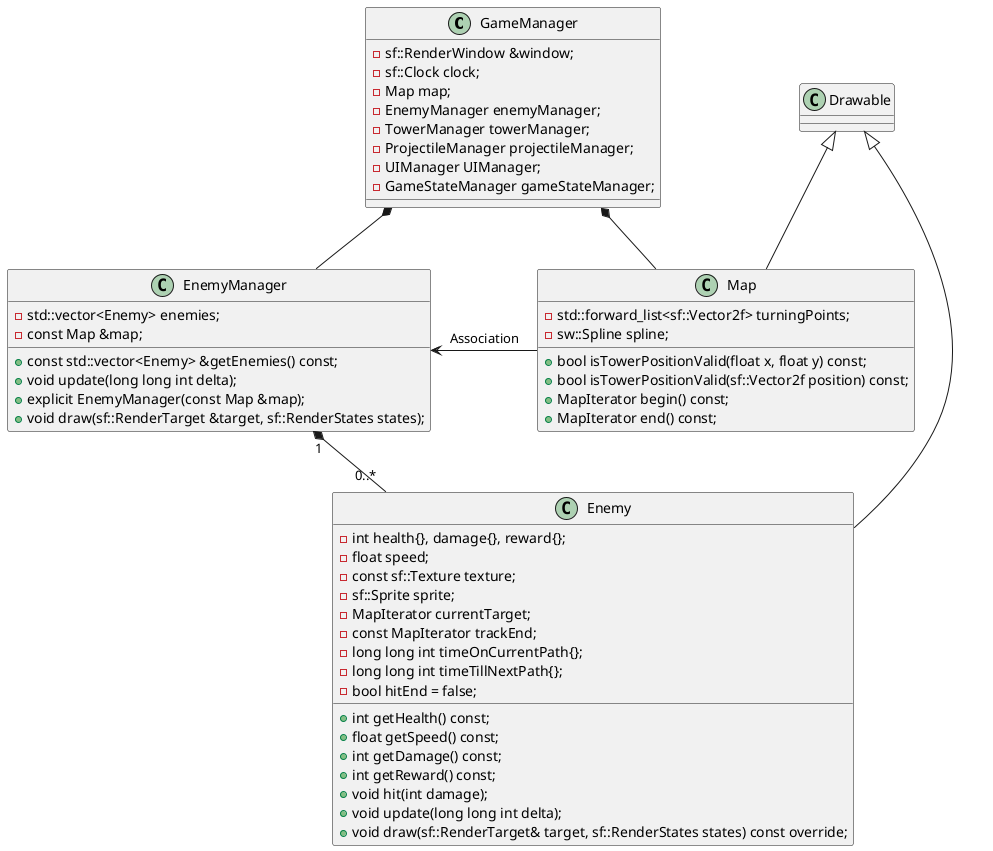 @startuml
class GameManager {
     -sf::RenderWindow &window;
     -sf::Clock clock;
     -Map map;
     -EnemyManager enemyManager;
     -TowerManager towerManager;
     -ProjectileManager projectileManager;
     -UIManager UIManager;
     -GameStateManager gameStateManager;
}
class Map extends Drawable {
    -std::forward_list<sf::Vector2f> turningPoints;
    -sw::Spline spline;
    +bool isTowerPositionValid(float x, float y) const;
    +bool isTowerPositionValid(sf::Vector2f position) const;
    +MapIterator begin() const;
    +MapIterator end() const;
}
class EnemyManager {
    -std::vector<Enemy> enemies;
    -const Map &map;
    +const std::vector<Enemy> &getEnemies() const;
    +void update(long long int delta);
    +explicit EnemyManager(const Map &map);
    +void draw(sf::RenderTarget &target, sf::RenderStates states);
}
class Enemy extends Drawable{
    -int health{}, damage{}, reward{};
    -float speed;
    -const sf::Texture texture;
    -sf::Sprite sprite;
    -MapIterator currentTarget;
    -const MapIterator trackEnd;
    -long long int timeOnCurrentPath{};
    -long long int timeTillNextPath{};
    -bool hitEnd = false;
    +int getHealth() const;
    +float getSpeed() const;
    +int getDamage() const;
    +int getReward() const;
    +void hit(int damage);
    +void update(long long int delta);
    +void draw(sf::RenderTarget& target, sf::RenderStates states) const override;
}

GameManager *-- Map
GameManager *-- EnemyManager
EnemyManager "1" *-- "0..*" Enemy
EnemyManager <- Map : Association

@enduml